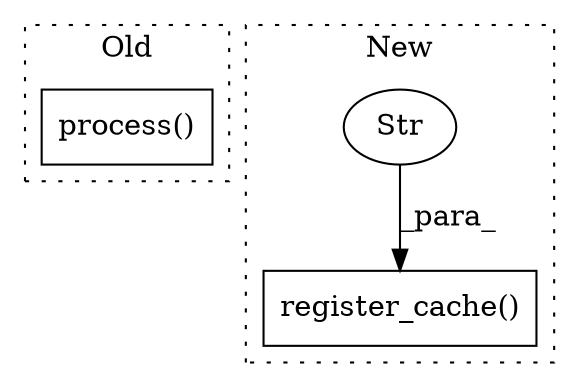 digraph G {
subgraph cluster0 {
1 [label="process()" a="75" s="3169" l="14" shape="box"];
label = "Old";
style="dotted";
}
subgraph cluster1 {
2 [label="register_cache()" a="75" s="2735,2769" l="20,1" shape="box"];
3 [label="Str" a="66" s="2755" l="7" shape="ellipse"];
label = "New";
style="dotted";
}
3 -> 2 [label="_para_"];
}